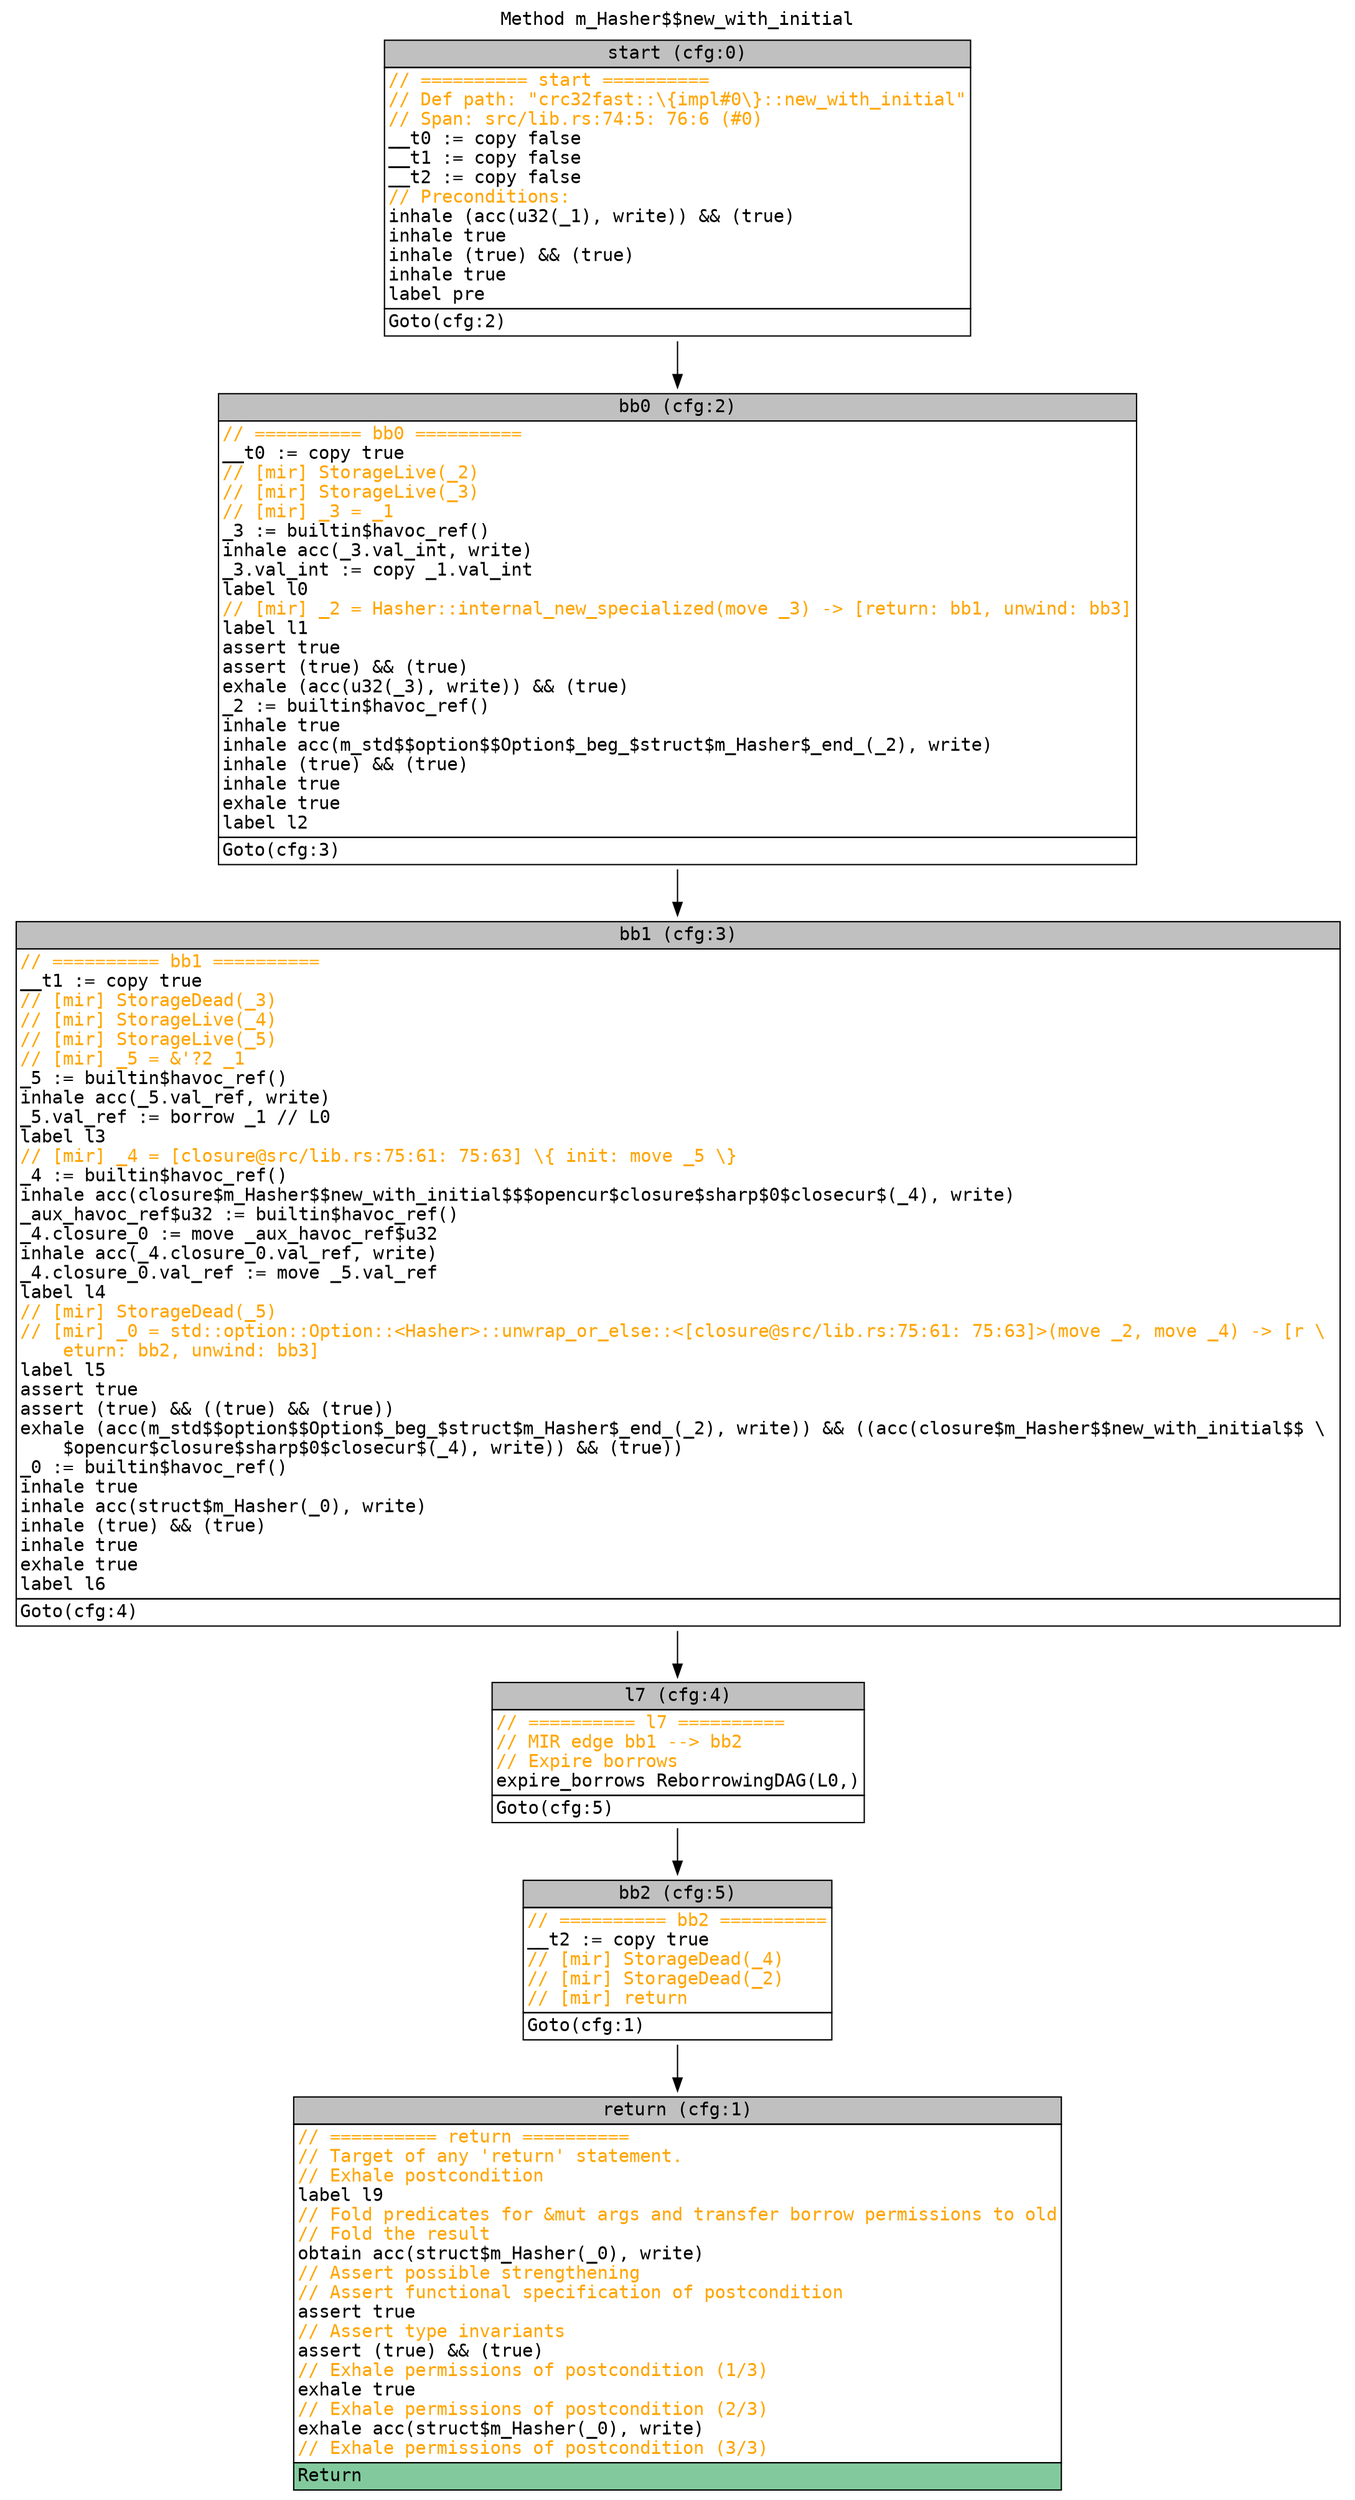 digraph CFG {
graph [fontname=monospace];
node [fontname=monospace];
edge [fontname=monospace];
labelloc="t";
label="Method m_Hasher$$new_with_initial";
"block_start" [shape=none,label=<<table border="0" cellborder="1" cellspacing="0"><tr><td bgcolor="gray" align="center">start (cfg:0)</td></tr><tr><td align="left" balign="left"><font color="orange">// ========== start ==========</font><br/><font color="orange">// Def path: "crc32fast::\{impl#0\}::new_with_initial"</font><br/><font color="orange">// Span: src/lib.rs:74:5: 76:6 (#0)</font><br/>__t0 := copy false<br/>__t1 := copy false<br/>__t2 := copy false<br/><font color="orange">// Preconditions:</font><br/>inhale (acc(u32(_1), write)) &amp;&amp; (true)<br/>inhale true<br/>inhale (true) &amp;&amp; (true)<br/>inhale true<br/>label pre</td></tr><tr><td align="left">Goto(cfg:2)<br/></td></tr></table>>];
"block_return" [shape=none,label=<<table border="0" cellborder="1" cellspacing="0"><tr><td bgcolor="gray" align="center">return (cfg:1)</td></tr><tr><td align="left" balign="left"><font color="orange">// ========== return ==========</font><br/><font color="orange">// Target of any 'return' statement.</font><br/><font color="orange">// Exhale postcondition</font><br/>label l9<br/><font color="orange">// Fold predicates for &amp;mut args and transfer borrow permissions to old</font><br/><font color="orange">// Fold the result</font><br/>obtain acc(struct$m_Hasher(_0), write)<br/><font color="orange">// Assert possible strengthening</font><br/><font color="orange">// Assert functional specification of postcondition</font><br/>assert true<br/><font color="orange">// Assert type invariants</font><br/>assert (true) &amp;&amp; (true)<br/><font color="orange">// Exhale permissions of postcondition (1/3)</font><br/>exhale true<br/><font color="orange">// Exhale permissions of postcondition (2/3)</font><br/>exhale acc(struct$m_Hasher(_0), write)<br/><font color="orange">// Exhale permissions of postcondition (3/3)</font></td></tr><tr><td align="left" bgcolor="#82CA9D">Return<br/></td></tr></table>>];
"block_bb0" [shape=none,label=<<table border="0" cellborder="1" cellspacing="0"><tr><td bgcolor="gray" align="center">bb0 (cfg:2)</td></tr><tr><td align="left" balign="left"><font color="orange">// ========== bb0 ==========</font><br/>__t0 := copy true<br/><font color="orange">// [mir] StorageLive(_2)</font><br/><font color="orange">// [mir] StorageLive(_3)</font><br/><font color="orange">// [mir] _3 = _1</font><br/>_3 := builtin$havoc_ref()<br/>inhale acc(_3.val_int, write)<br/>_3.val_int := copy _1.val_int<br/>label l0<br/><font color="orange">// [mir] _2 = Hasher::internal_new_specialized(move _3) -&gt; [return: bb1, unwind: bb3]</font><br/>label l1<br/>assert true<br/>assert (true) &amp;&amp; (true)<br/>exhale (acc(u32(_3), write)) &amp;&amp; (true)<br/>_2 := builtin$havoc_ref()<br/>inhale true<br/>inhale acc(m_std$$option$$Option$_beg_$struct$m_Hasher$_end_(_2), write)<br/>inhale (true) &amp;&amp; (true)<br/>inhale true<br/>exhale true<br/>label l2</td></tr><tr><td align="left">Goto(cfg:3)<br/></td></tr></table>>];
"block_bb1" [shape=none,label=<<table border="0" cellborder="1" cellspacing="0"><tr><td bgcolor="gray" align="center">bb1 (cfg:3)</td></tr><tr><td align="left" balign="left"><font color="orange">// ========== bb1 ==========</font><br/>__t1 := copy true<br/><font color="orange">// [mir] StorageDead(_3)</font><br/><font color="orange">// [mir] StorageLive(_4)</font><br/><font color="orange">// [mir] StorageLive(_5)</font><br/><font color="orange">// [mir] _5 = &amp;'?2 _1</font><br/>_5 := builtin$havoc_ref()<br/>inhale acc(_5.val_ref, write)<br/>_5.val_ref := borrow _1 // L0<br/>label l3<br/><font color="orange">// [mir] _4 = [closure@src/lib.rs:75:61: 75:63] \{ init: move _5 \}</font><br/>_4 := builtin$havoc_ref()<br/>inhale acc(closure$m_Hasher$$new_with_initial$$$opencur$closure$sharp$0$closecur$(_4), write)<br/>_aux_havoc_ref$u32 := builtin$havoc_ref()<br/>_4.closure_0 := move _aux_havoc_ref$u32<br/>inhale acc(_4.closure_0.val_ref, write)<br/>_4.closure_0.val_ref := move _5.val_ref<br/>label l4<br/><font color="orange">// [mir] StorageDead(_5)</font><br/><font color="orange">// [mir] _0 = std::option::Option::&lt;Hasher&gt;::unwrap_or_else::&lt;[closure@src/lib.rs:75:61: 75:63]&gt;(move _2, move _4) -&gt; [r \ <br/>    eturn: bb2, unwind: bb3]</font><br/>label l5<br/>assert true<br/>assert (true) &amp;&amp; ((true) &amp;&amp; (true))<br/>exhale (acc(m_std$$option$$Option$_beg_$struct$m_Hasher$_end_(_2), write)) &amp;&amp; ((acc(closure$m_Hasher$$new_with_initial$$ \ <br/>    $opencur$closure$sharp$0$closecur$(_4), write)) &amp;&amp; (true))<br/>_0 := builtin$havoc_ref()<br/>inhale true<br/>inhale acc(struct$m_Hasher(_0), write)<br/>inhale (true) &amp;&amp; (true)<br/>inhale true<br/>exhale true<br/>label l6</td></tr><tr><td align="left">Goto(cfg:4)<br/></td></tr></table>>];
"block_l7" [shape=none,label=<<table border="0" cellborder="1" cellspacing="0"><tr><td bgcolor="gray" align="center">l7 (cfg:4)</td></tr><tr><td align="left" balign="left"><font color="orange">// ========== l7 ==========</font><br/><font color="orange">// MIR edge bb1 --&gt; bb2</font><br/><font color="orange">// Expire borrows</font><br/>expire_borrows ReborrowingDAG(L0,)</td></tr><tr><td align="left">Goto(cfg:5)<br/></td></tr></table>>];
"block_bb2" [shape=none,label=<<table border="0" cellborder="1" cellspacing="0"><tr><td bgcolor="gray" align="center">bb2 (cfg:5)</td></tr><tr><td align="left" balign="left"><font color="orange">// ========== bb2 ==========</font><br/>__t2 := copy true<br/><font color="orange">// [mir] StorageDead(_4)</font><br/><font color="orange">// [mir] StorageDead(_2)</font><br/><font color="orange">// [mir] return</font></td></tr><tr><td align="left">Goto(cfg:1)<br/></td></tr></table>>];
"block_start" -> "block_bb0";
"block_bb0" -> "block_bb1";
"block_bb1" -> "block_l7";
"block_l7" -> "block_bb2";
"block_bb2" -> "block_return";
}
